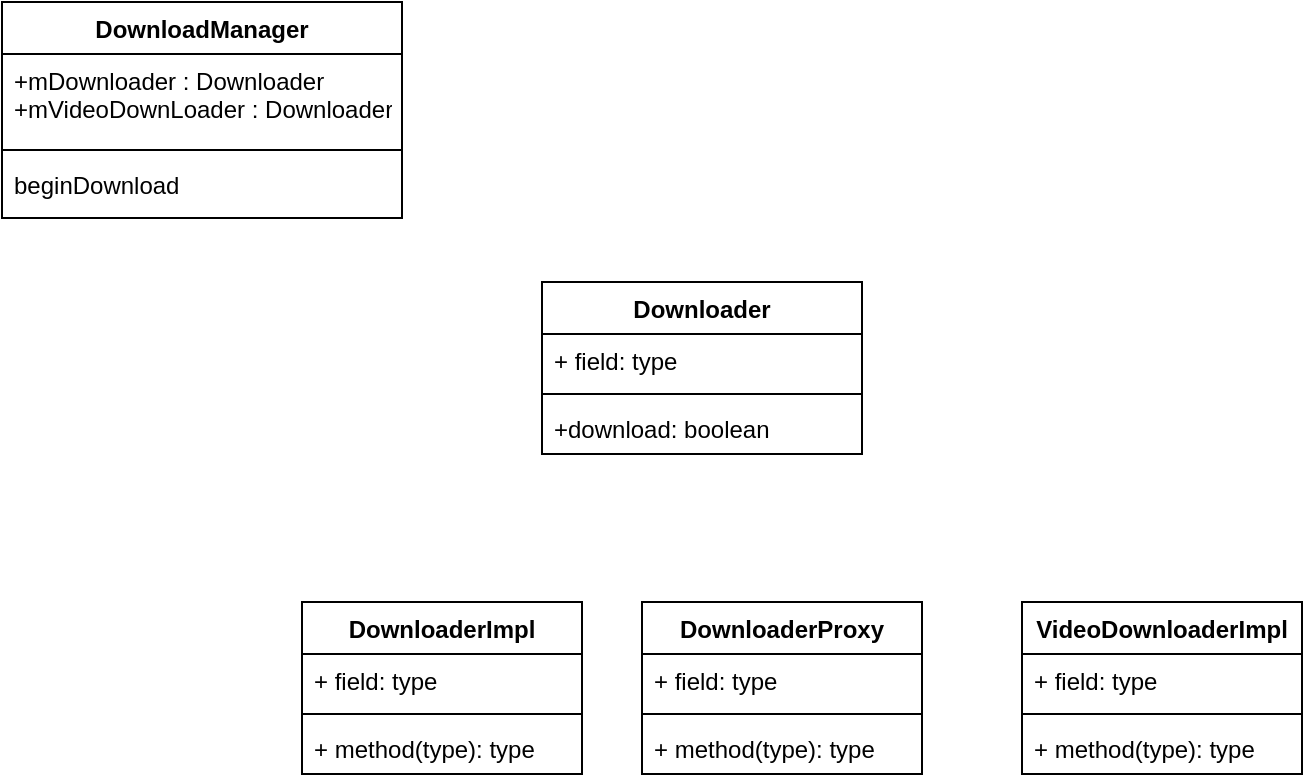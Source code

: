 <mxfile version="14.9.0" type="github">
  <diagram id="C5RBs43oDa-KdzZeNtuy" name="Page-1">
    <mxGraphModel dx="1082" dy="611" grid="1" gridSize="10" guides="1" tooltips="1" connect="1" arrows="1" fold="1" page="1" pageScale="1" pageWidth="827" pageHeight="1169" math="0" shadow="0">
      <root>
        <mxCell id="WIyWlLk6GJQsqaUBKTNV-0" />
        <mxCell id="WIyWlLk6GJQsqaUBKTNV-1" parent="WIyWlLk6GJQsqaUBKTNV-0" />
        <mxCell id="GQejH0lYWRAO64iNx0_b-4" value="DownloadManager" style="swimlane;fontStyle=1;align=center;verticalAlign=top;childLayout=stackLayout;horizontal=1;startSize=26;horizontalStack=0;resizeParent=1;resizeParentMax=0;resizeLast=0;collapsible=1;marginBottom=0;" vertex="1" parent="WIyWlLk6GJQsqaUBKTNV-1">
          <mxGeometry x="200" y="540" width="200" height="108" as="geometry" />
        </mxCell>
        <mxCell id="GQejH0lYWRAO64iNx0_b-5" value="+mDownloader : Downloader&#xa;+mVideoDownLoader : Downloader" style="text;strokeColor=none;fillColor=none;align=left;verticalAlign=top;spacingLeft=4;spacingRight=4;overflow=hidden;rotatable=0;points=[[0,0.5],[1,0.5]];portConstraint=eastwest;" vertex="1" parent="GQejH0lYWRAO64iNx0_b-4">
          <mxGeometry y="26" width="200" height="44" as="geometry" />
        </mxCell>
        <mxCell id="GQejH0lYWRAO64iNx0_b-6" value="" style="line;strokeWidth=1;fillColor=none;align=left;verticalAlign=middle;spacingTop=-1;spacingLeft=3;spacingRight=3;rotatable=0;labelPosition=right;points=[];portConstraint=eastwest;" vertex="1" parent="GQejH0lYWRAO64iNx0_b-4">
          <mxGeometry y="70" width="200" height="8" as="geometry" />
        </mxCell>
        <mxCell id="GQejH0lYWRAO64iNx0_b-7" value="beginDownload" style="text;strokeColor=none;fillColor=none;align=left;verticalAlign=top;spacingLeft=4;spacingRight=4;overflow=hidden;rotatable=0;points=[[0,0.5],[1,0.5]];portConstraint=eastwest;" vertex="1" parent="GQejH0lYWRAO64iNx0_b-4">
          <mxGeometry y="78" width="200" height="30" as="geometry" />
        </mxCell>
        <mxCell id="GQejH0lYWRAO64iNx0_b-8" value="Downloader" style="swimlane;fontStyle=1;align=center;verticalAlign=top;childLayout=stackLayout;horizontal=1;startSize=26;horizontalStack=0;resizeParent=1;resizeParentMax=0;resizeLast=0;collapsible=1;marginBottom=0;" vertex="1" parent="WIyWlLk6GJQsqaUBKTNV-1">
          <mxGeometry x="470" y="680" width="160" height="86" as="geometry" />
        </mxCell>
        <mxCell id="GQejH0lYWRAO64iNx0_b-9" value="+ field: type" style="text;strokeColor=none;fillColor=none;align=left;verticalAlign=top;spacingLeft=4;spacingRight=4;overflow=hidden;rotatable=0;points=[[0,0.5],[1,0.5]];portConstraint=eastwest;" vertex="1" parent="GQejH0lYWRAO64iNx0_b-8">
          <mxGeometry y="26" width="160" height="26" as="geometry" />
        </mxCell>
        <mxCell id="GQejH0lYWRAO64iNx0_b-10" value="" style="line;strokeWidth=1;fillColor=none;align=left;verticalAlign=middle;spacingTop=-1;spacingLeft=3;spacingRight=3;rotatable=0;labelPosition=right;points=[];portConstraint=eastwest;" vertex="1" parent="GQejH0lYWRAO64iNx0_b-8">
          <mxGeometry y="52" width="160" height="8" as="geometry" />
        </mxCell>
        <mxCell id="GQejH0lYWRAO64iNx0_b-11" value="+download: boolean" style="text;strokeColor=none;fillColor=none;align=left;verticalAlign=top;spacingLeft=4;spacingRight=4;overflow=hidden;rotatable=0;points=[[0,0.5],[1,0.5]];portConstraint=eastwest;" vertex="1" parent="GQejH0lYWRAO64iNx0_b-8">
          <mxGeometry y="60" width="160" height="26" as="geometry" />
        </mxCell>
        <mxCell id="GQejH0lYWRAO64iNx0_b-12" value="DownloaderImpl" style="swimlane;fontStyle=1;align=center;verticalAlign=top;childLayout=stackLayout;horizontal=1;startSize=26;horizontalStack=0;resizeParent=1;resizeParentMax=0;resizeLast=0;collapsible=1;marginBottom=0;" vertex="1" parent="WIyWlLk6GJQsqaUBKTNV-1">
          <mxGeometry x="350" y="840" width="140" height="86" as="geometry" />
        </mxCell>
        <mxCell id="GQejH0lYWRAO64iNx0_b-13" value="+ field: type" style="text;strokeColor=none;fillColor=none;align=left;verticalAlign=top;spacingLeft=4;spacingRight=4;overflow=hidden;rotatable=0;points=[[0,0.5],[1,0.5]];portConstraint=eastwest;" vertex="1" parent="GQejH0lYWRAO64iNx0_b-12">
          <mxGeometry y="26" width="140" height="26" as="geometry" />
        </mxCell>
        <mxCell id="GQejH0lYWRAO64iNx0_b-14" value="" style="line;strokeWidth=1;fillColor=none;align=left;verticalAlign=middle;spacingTop=-1;spacingLeft=3;spacingRight=3;rotatable=0;labelPosition=right;points=[];portConstraint=eastwest;" vertex="1" parent="GQejH0lYWRAO64iNx0_b-12">
          <mxGeometry y="52" width="140" height="8" as="geometry" />
        </mxCell>
        <mxCell id="GQejH0lYWRAO64iNx0_b-15" value="+ method(type): type" style="text;strokeColor=none;fillColor=none;align=left;verticalAlign=top;spacingLeft=4;spacingRight=4;overflow=hidden;rotatable=0;points=[[0,0.5],[1,0.5]];portConstraint=eastwest;" vertex="1" parent="GQejH0lYWRAO64iNx0_b-12">
          <mxGeometry y="60" width="140" height="26" as="geometry" />
        </mxCell>
        <mxCell id="GQejH0lYWRAO64iNx0_b-16" value="DownloaderProxy" style="swimlane;fontStyle=1;align=center;verticalAlign=top;childLayout=stackLayout;horizontal=1;startSize=26;horizontalStack=0;resizeParent=1;resizeParentMax=0;resizeLast=0;collapsible=1;marginBottom=0;" vertex="1" parent="WIyWlLk6GJQsqaUBKTNV-1">
          <mxGeometry x="520" y="840" width="140" height="86" as="geometry" />
        </mxCell>
        <mxCell id="GQejH0lYWRAO64iNx0_b-17" value="+ field: type" style="text;strokeColor=none;fillColor=none;align=left;verticalAlign=top;spacingLeft=4;spacingRight=4;overflow=hidden;rotatable=0;points=[[0,0.5],[1,0.5]];portConstraint=eastwest;" vertex="1" parent="GQejH0lYWRAO64iNx0_b-16">
          <mxGeometry y="26" width="140" height="26" as="geometry" />
        </mxCell>
        <mxCell id="GQejH0lYWRAO64iNx0_b-18" value="" style="line;strokeWidth=1;fillColor=none;align=left;verticalAlign=middle;spacingTop=-1;spacingLeft=3;spacingRight=3;rotatable=0;labelPosition=right;points=[];portConstraint=eastwest;" vertex="1" parent="GQejH0lYWRAO64iNx0_b-16">
          <mxGeometry y="52" width="140" height="8" as="geometry" />
        </mxCell>
        <mxCell id="GQejH0lYWRAO64iNx0_b-19" value="+ method(type): type" style="text;strokeColor=none;fillColor=none;align=left;verticalAlign=top;spacingLeft=4;spacingRight=4;overflow=hidden;rotatable=0;points=[[0,0.5],[1,0.5]];portConstraint=eastwest;" vertex="1" parent="GQejH0lYWRAO64iNx0_b-16">
          <mxGeometry y="60" width="140" height="26" as="geometry" />
        </mxCell>
        <mxCell id="GQejH0lYWRAO64iNx0_b-20" value="VideoDownloaderImpl" style="swimlane;fontStyle=1;align=center;verticalAlign=top;childLayout=stackLayout;horizontal=1;startSize=26;horizontalStack=0;resizeParent=1;resizeParentMax=0;resizeLast=0;collapsible=1;marginBottom=0;" vertex="1" parent="WIyWlLk6GJQsqaUBKTNV-1">
          <mxGeometry x="710" y="840" width="140" height="86" as="geometry" />
        </mxCell>
        <mxCell id="GQejH0lYWRAO64iNx0_b-21" value="+ field: type" style="text;strokeColor=none;fillColor=none;align=left;verticalAlign=top;spacingLeft=4;spacingRight=4;overflow=hidden;rotatable=0;points=[[0,0.5],[1,0.5]];portConstraint=eastwest;" vertex="1" parent="GQejH0lYWRAO64iNx0_b-20">
          <mxGeometry y="26" width="140" height="26" as="geometry" />
        </mxCell>
        <mxCell id="GQejH0lYWRAO64iNx0_b-22" value="" style="line;strokeWidth=1;fillColor=none;align=left;verticalAlign=middle;spacingTop=-1;spacingLeft=3;spacingRight=3;rotatable=0;labelPosition=right;points=[];portConstraint=eastwest;" vertex="1" parent="GQejH0lYWRAO64iNx0_b-20">
          <mxGeometry y="52" width="140" height="8" as="geometry" />
        </mxCell>
        <mxCell id="GQejH0lYWRAO64iNx0_b-23" value="+ method(type): type" style="text;strokeColor=none;fillColor=none;align=left;verticalAlign=top;spacingLeft=4;spacingRight=4;overflow=hidden;rotatable=0;points=[[0,0.5],[1,0.5]];portConstraint=eastwest;" vertex="1" parent="GQejH0lYWRAO64iNx0_b-20">
          <mxGeometry y="60" width="140" height="26" as="geometry" />
        </mxCell>
      </root>
    </mxGraphModel>
  </diagram>
</mxfile>

